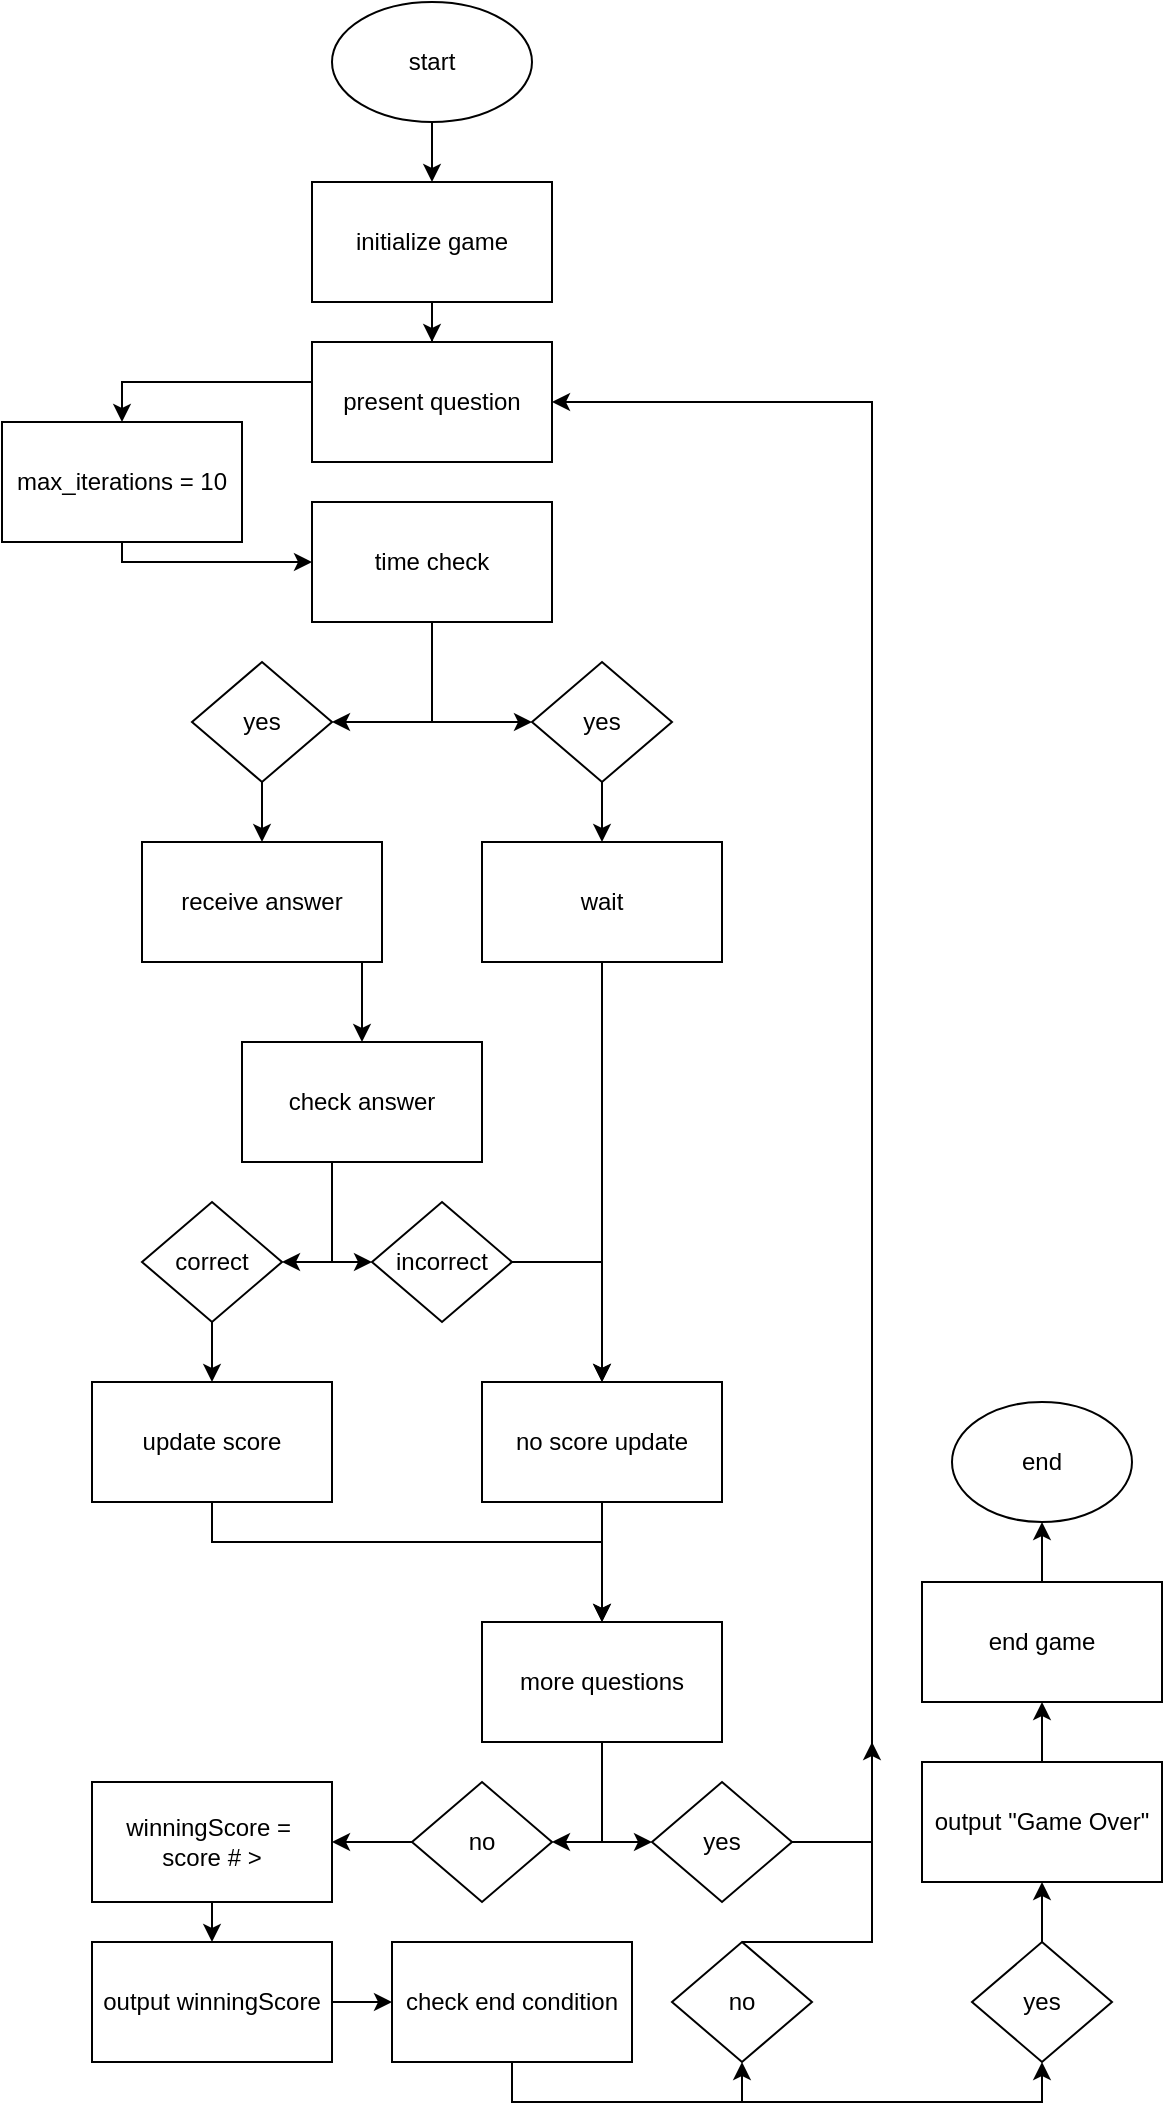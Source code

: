 <mxfile version="24.7.5">
  <diagram id="C5RBs43oDa-KdzZeNtuy" name="Page-1">
    <mxGraphModel dx="1606" dy="1254" grid="1" gridSize="10" guides="1" tooltips="1" connect="1" arrows="1" fold="1" page="1" pageScale="1" pageWidth="827" pageHeight="1169" math="0" shadow="0">
      <root>
        <mxCell id="WIyWlLk6GJQsqaUBKTNV-0" />
        <mxCell id="WIyWlLk6GJQsqaUBKTNV-1" parent="WIyWlLk6GJQsqaUBKTNV-0" />
        <mxCell id="8iNfwSm6mcZI2EN7qWGY-2" value="" style="edgeStyle=orthogonalEdgeStyle;rounded=0;orthogonalLoop=1;jettySize=auto;html=1;" edge="1" parent="WIyWlLk6GJQsqaUBKTNV-1" source="8iNfwSm6mcZI2EN7qWGY-0" target="8iNfwSm6mcZI2EN7qWGY-1">
          <mxGeometry relative="1" as="geometry" />
        </mxCell>
        <mxCell id="8iNfwSm6mcZI2EN7qWGY-0" value="start" style="ellipse;whiteSpace=wrap;html=1;" vertex="1" parent="WIyWlLk6GJQsqaUBKTNV-1">
          <mxGeometry x="140" y="100" width="100" height="60" as="geometry" />
        </mxCell>
        <mxCell id="8iNfwSm6mcZI2EN7qWGY-4" value="" style="edgeStyle=orthogonalEdgeStyle;rounded=0;orthogonalLoop=1;jettySize=auto;html=1;" edge="1" parent="WIyWlLk6GJQsqaUBKTNV-1" source="8iNfwSm6mcZI2EN7qWGY-1" target="8iNfwSm6mcZI2EN7qWGY-3">
          <mxGeometry relative="1" as="geometry" />
        </mxCell>
        <mxCell id="8iNfwSm6mcZI2EN7qWGY-1" value="initialize game" style="rounded=0;whiteSpace=wrap;html=1;" vertex="1" parent="WIyWlLk6GJQsqaUBKTNV-1">
          <mxGeometry x="130" y="190" width="120" height="60" as="geometry" />
        </mxCell>
        <mxCell id="8iNfwSm6mcZI2EN7qWGY-180" style="edgeStyle=orthogonalEdgeStyle;rounded=0;orthogonalLoop=1;jettySize=auto;html=1;entryX=0.5;entryY=0;entryDx=0;entryDy=0;" edge="1" parent="WIyWlLk6GJQsqaUBKTNV-1" source="8iNfwSm6mcZI2EN7qWGY-3" target="8iNfwSm6mcZI2EN7qWGY-179">
          <mxGeometry relative="1" as="geometry">
            <Array as="points">
              <mxPoint x="35" y="290" />
            </Array>
          </mxGeometry>
        </mxCell>
        <mxCell id="8iNfwSm6mcZI2EN7qWGY-3" value="present question" style="rounded=0;whiteSpace=wrap;html=1;" vertex="1" parent="WIyWlLk6GJQsqaUBKTNV-1">
          <mxGeometry x="130" y="270" width="120" height="60" as="geometry" />
        </mxCell>
        <mxCell id="8iNfwSm6mcZI2EN7qWGY-11" style="edgeStyle=orthogonalEdgeStyle;rounded=0;orthogonalLoop=1;jettySize=auto;html=1;entryX=1;entryY=0.5;entryDx=0;entryDy=0;" edge="1" parent="WIyWlLk6GJQsqaUBKTNV-1" source="8iNfwSm6mcZI2EN7qWGY-5" target="8iNfwSm6mcZI2EN7qWGY-7">
          <mxGeometry relative="1" as="geometry" />
        </mxCell>
        <mxCell id="8iNfwSm6mcZI2EN7qWGY-12" style="edgeStyle=orthogonalEdgeStyle;rounded=0;orthogonalLoop=1;jettySize=auto;html=1;exitX=0.5;exitY=1;exitDx=0;exitDy=0;entryX=0;entryY=0.5;entryDx=0;entryDy=0;" edge="1" parent="WIyWlLk6GJQsqaUBKTNV-1" source="8iNfwSm6mcZI2EN7qWGY-5" target="8iNfwSm6mcZI2EN7qWGY-8">
          <mxGeometry relative="1" as="geometry" />
        </mxCell>
        <mxCell id="8iNfwSm6mcZI2EN7qWGY-5" value="time check" style="rounded=0;whiteSpace=wrap;html=1;" vertex="1" parent="WIyWlLk6GJQsqaUBKTNV-1">
          <mxGeometry x="130" y="350" width="120" height="60" as="geometry" />
        </mxCell>
        <mxCell id="8iNfwSm6mcZI2EN7qWGY-14" value="" style="edgeStyle=orthogonalEdgeStyle;rounded=0;orthogonalLoop=1;jettySize=auto;html=1;" edge="1" parent="WIyWlLk6GJQsqaUBKTNV-1" source="8iNfwSm6mcZI2EN7qWGY-7" target="8iNfwSm6mcZI2EN7qWGY-13">
          <mxGeometry relative="1" as="geometry" />
        </mxCell>
        <mxCell id="8iNfwSm6mcZI2EN7qWGY-7" value="yes" style="rhombus;whiteSpace=wrap;html=1;" vertex="1" parent="WIyWlLk6GJQsqaUBKTNV-1">
          <mxGeometry x="70" y="430" width="70" height="60" as="geometry" />
        </mxCell>
        <mxCell id="8iNfwSm6mcZI2EN7qWGY-16" value="" style="edgeStyle=orthogonalEdgeStyle;rounded=0;orthogonalLoop=1;jettySize=auto;html=1;" edge="1" parent="WIyWlLk6GJQsqaUBKTNV-1" source="8iNfwSm6mcZI2EN7qWGY-8" target="8iNfwSm6mcZI2EN7qWGY-15">
          <mxGeometry relative="1" as="geometry" />
        </mxCell>
        <mxCell id="8iNfwSm6mcZI2EN7qWGY-8" value="yes" style="rhombus;whiteSpace=wrap;html=1;" vertex="1" parent="WIyWlLk6GJQsqaUBKTNV-1">
          <mxGeometry x="240" y="430" width="70" height="60" as="geometry" />
        </mxCell>
        <mxCell id="8iNfwSm6mcZI2EN7qWGY-18" style="edgeStyle=orthogonalEdgeStyle;rounded=0;orthogonalLoop=1;jettySize=auto;html=1;entryX=0.5;entryY=0;entryDx=0;entryDy=0;" edge="1" parent="WIyWlLk6GJQsqaUBKTNV-1" source="8iNfwSm6mcZI2EN7qWGY-13" target="8iNfwSm6mcZI2EN7qWGY-17">
          <mxGeometry relative="1" as="geometry">
            <Array as="points">
              <mxPoint x="155" y="600" />
              <mxPoint x="155" y="600" />
            </Array>
          </mxGeometry>
        </mxCell>
        <mxCell id="8iNfwSm6mcZI2EN7qWGY-13" value="receive answer" style="rounded=0;whiteSpace=wrap;html=1;" vertex="1" parent="WIyWlLk6GJQsqaUBKTNV-1">
          <mxGeometry x="45" y="520" width="120" height="60" as="geometry" />
        </mxCell>
        <mxCell id="8iNfwSm6mcZI2EN7qWGY-24" style="edgeStyle=orthogonalEdgeStyle;rounded=0;orthogonalLoop=1;jettySize=auto;html=1;" edge="1" parent="WIyWlLk6GJQsqaUBKTNV-1" source="8iNfwSm6mcZI2EN7qWGY-15" target="8iNfwSm6mcZI2EN7qWGY-23">
          <mxGeometry relative="1" as="geometry" />
        </mxCell>
        <mxCell id="8iNfwSm6mcZI2EN7qWGY-15" value="wait" style="rounded=0;whiteSpace=wrap;html=1;" vertex="1" parent="WIyWlLk6GJQsqaUBKTNV-1">
          <mxGeometry x="215" y="520" width="120" height="60" as="geometry" />
        </mxCell>
        <mxCell id="8iNfwSm6mcZI2EN7qWGY-21" style="edgeStyle=orthogonalEdgeStyle;rounded=0;orthogonalLoop=1;jettySize=auto;html=1;entryX=0;entryY=0.5;entryDx=0;entryDy=0;" edge="1" parent="WIyWlLk6GJQsqaUBKTNV-1" source="8iNfwSm6mcZI2EN7qWGY-17" target="8iNfwSm6mcZI2EN7qWGY-20">
          <mxGeometry relative="1" as="geometry">
            <Array as="points">
              <mxPoint x="140" y="730" />
            </Array>
          </mxGeometry>
        </mxCell>
        <mxCell id="8iNfwSm6mcZI2EN7qWGY-22" style="edgeStyle=orthogonalEdgeStyle;rounded=0;orthogonalLoop=1;jettySize=auto;html=1;entryX=1;entryY=0.5;entryDx=0;entryDy=0;" edge="1" parent="WIyWlLk6GJQsqaUBKTNV-1" source="8iNfwSm6mcZI2EN7qWGY-17" target="8iNfwSm6mcZI2EN7qWGY-19">
          <mxGeometry relative="1" as="geometry">
            <Array as="points">
              <mxPoint x="140" y="730" />
            </Array>
          </mxGeometry>
        </mxCell>
        <mxCell id="8iNfwSm6mcZI2EN7qWGY-17" value="check answer" style="rounded=0;whiteSpace=wrap;html=1;" vertex="1" parent="WIyWlLk6GJQsqaUBKTNV-1">
          <mxGeometry x="95" y="620" width="120" height="60" as="geometry" />
        </mxCell>
        <mxCell id="8iNfwSm6mcZI2EN7qWGY-29" value="" style="edgeStyle=orthogonalEdgeStyle;rounded=0;orthogonalLoop=1;jettySize=auto;html=1;" edge="1" parent="WIyWlLk6GJQsqaUBKTNV-1" source="8iNfwSm6mcZI2EN7qWGY-19" target="8iNfwSm6mcZI2EN7qWGY-28">
          <mxGeometry relative="1" as="geometry" />
        </mxCell>
        <mxCell id="8iNfwSm6mcZI2EN7qWGY-19" value="correct" style="rhombus;whiteSpace=wrap;html=1;" vertex="1" parent="WIyWlLk6GJQsqaUBKTNV-1">
          <mxGeometry x="45" y="700" width="70" height="60" as="geometry" />
        </mxCell>
        <mxCell id="8iNfwSm6mcZI2EN7qWGY-25" style="edgeStyle=orthogonalEdgeStyle;rounded=0;orthogonalLoop=1;jettySize=auto;html=1;entryX=0.5;entryY=0;entryDx=0;entryDy=0;" edge="1" parent="WIyWlLk6GJQsqaUBKTNV-1" source="8iNfwSm6mcZI2EN7qWGY-20" target="8iNfwSm6mcZI2EN7qWGY-23">
          <mxGeometry relative="1" as="geometry">
            <Array as="points">
              <mxPoint x="275" y="730" />
            </Array>
          </mxGeometry>
        </mxCell>
        <mxCell id="8iNfwSm6mcZI2EN7qWGY-20" value="incorrect" style="rhombus;whiteSpace=wrap;html=1;" vertex="1" parent="WIyWlLk6GJQsqaUBKTNV-1">
          <mxGeometry x="160" y="700" width="70" height="60" as="geometry" />
        </mxCell>
        <mxCell id="8iNfwSm6mcZI2EN7qWGY-30" value="" style="edgeStyle=orthogonalEdgeStyle;rounded=0;orthogonalLoop=1;jettySize=auto;html=1;" edge="1" parent="WIyWlLk6GJQsqaUBKTNV-1" source="8iNfwSm6mcZI2EN7qWGY-23" target="8iNfwSm6mcZI2EN7qWGY-27">
          <mxGeometry relative="1" as="geometry" />
        </mxCell>
        <mxCell id="8iNfwSm6mcZI2EN7qWGY-23" value="no score update" style="rounded=0;whiteSpace=wrap;html=1;" vertex="1" parent="WIyWlLk6GJQsqaUBKTNV-1">
          <mxGeometry x="215" y="790" width="120" height="60" as="geometry" />
        </mxCell>
        <mxCell id="8iNfwSm6mcZI2EN7qWGY-175" style="edgeStyle=orthogonalEdgeStyle;rounded=0;orthogonalLoop=1;jettySize=auto;html=1;entryX=1;entryY=0.5;entryDx=0;entryDy=0;" edge="1" parent="WIyWlLk6GJQsqaUBKTNV-1" source="8iNfwSm6mcZI2EN7qWGY-27" target="8iNfwSm6mcZI2EN7qWGY-174">
          <mxGeometry relative="1" as="geometry" />
        </mxCell>
        <mxCell id="8iNfwSm6mcZI2EN7qWGY-176" style="edgeStyle=orthogonalEdgeStyle;rounded=0;orthogonalLoop=1;jettySize=auto;html=1;entryX=0;entryY=0.5;entryDx=0;entryDy=0;" edge="1" parent="WIyWlLk6GJQsqaUBKTNV-1" source="8iNfwSm6mcZI2EN7qWGY-27" target="8iNfwSm6mcZI2EN7qWGY-173">
          <mxGeometry relative="1" as="geometry" />
        </mxCell>
        <mxCell id="8iNfwSm6mcZI2EN7qWGY-27" value="more questions" style="rounded=0;whiteSpace=wrap;html=1;" vertex="1" parent="WIyWlLk6GJQsqaUBKTNV-1">
          <mxGeometry x="215" y="910" width="120" height="60" as="geometry" />
        </mxCell>
        <mxCell id="8iNfwSm6mcZI2EN7qWGY-31" style="edgeStyle=orthogonalEdgeStyle;rounded=0;orthogonalLoop=1;jettySize=auto;html=1;entryX=0.5;entryY=0;entryDx=0;entryDy=0;" edge="1" parent="WIyWlLk6GJQsqaUBKTNV-1" source="8iNfwSm6mcZI2EN7qWGY-28" target="8iNfwSm6mcZI2EN7qWGY-27">
          <mxGeometry relative="1" as="geometry">
            <Array as="points">
              <mxPoint x="80" y="870" />
              <mxPoint x="275" y="870" />
            </Array>
          </mxGeometry>
        </mxCell>
        <mxCell id="8iNfwSm6mcZI2EN7qWGY-28" value="update score" style="rounded=0;whiteSpace=wrap;html=1;" vertex="1" parent="WIyWlLk6GJQsqaUBKTNV-1">
          <mxGeometry x="20" y="790" width="120" height="60" as="geometry" />
        </mxCell>
        <mxCell id="8iNfwSm6mcZI2EN7qWGY-178" style="edgeStyle=orthogonalEdgeStyle;rounded=0;orthogonalLoop=1;jettySize=auto;html=1;entryX=1;entryY=0.5;entryDx=0;entryDy=0;" edge="1" parent="WIyWlLk6GJQsqaUBKTNV-1" source="8iNfwSm6mcZI2EN7qWGY-173" target="8iNfwSm6mcZI2EN7qWGY-3">
          <mxGeometry relative="1" as="geometry">
            <Array as="points">
              <mxPoint x="410" y="1020" />
              <mxPoint x="410" y="300" />
            </Array>
          </mxGeometry>
        </mxCell>
        <mxCell id="8iNfwSm6mcZI2EN7qWGY-173" value="yes" style="rhombus;whiteSpace=wrap;html=1;" vertex="1" parent="WIyWlLk6GJQsqaUBKTNV-1">
          <mxGeometry x="300" y="990" width="70" height="60" as="geometry" />
        </mxCell>
        <mxCell id="8iNfwSm6mcZI2EN7qWGY-184" value="" style="edgeStyle=orthogonalEdgeStyle;rounded=0;orthogonalLoop=1;jettySize=auto;html=1;" edge="1" parent="WIyWlLk6GJQsqaUBKTNV-1" source="8iNfwSm6mcZI2EN7qWGY-174" target="8iNfwSm6mcZI2EN7qWGY-183">
          <mxGeometry relative="1" as="geometry" />
        </mxCell>
        <mxCell id="8iNfwSm6mcZI2EN7qWGY-174" value="no" style="rhombus;whiteSpace=wrap;html=1;" vertex="1" parent="WIyWlLk6GJQsqaUBKTNV-1">
          <mxGeometry x="180" y="990" width="70" height="60" as="geometry" />
        </mxCell>
        <mxCell id="8iNfwSm6mcZI2EN7qWGY-181" style="edgeStyle=orthogonalEdgeStyle;rounded=0;orthogonalLoop=1;jettySize=auto;html=1;entryX=0;entryY=0.5;entryDx=0;entryDy=0;" edge="1" parent="WIyWlLk6GJQsqaUBKTNV-1" source="8iNfwSm6mcZI2EN7qWGY-179" target="8iNfwSm6mcZI2EN7qWGY-5">
          <mxGeometry relative="1" as="geometry">
            <Array as="points">
              <mxPoint x="35" y="380" />
            </Array>
          </mxGeometry>
        </mxCell>
        <mxCell id="8iNfwSm6mcZI2EN7qWGY-179" value="max_iterations = 10" style="rounded=0;whiteSpace=wrap;html=1;" vertex="1" parent="WIyWlLk6GJQsqaUBKTNV-1">
          <mxGeometry x="-25" y="310" width="120" height="60" as="geometry" />
        </mxCell>
        <mxCell id="8iNfwSm6mcZI2EN7qWGY-186" style="edgeStyle=orthogonalEdgeStyle;rounded=0;orthogonalLoop=1;jettySize=auto;html=1;exitX=0.5;exitY=1;exitDx=0;exitDy=0;entryX=0.5;entryY=0;entryDx=0;entryDy=0;" edge="1" parent="WIyWlLk6GJQsqaUBKTNV-1" source="8iNfwSm6mcZI2EN7qWGY-183" target="8iNfwSm6mcZI2EN7qWGY-185">
          <mxGeometry relative="1" as="geometry" />
        </mxCell>
        <mxCell id="8iNfwSm6mcZI2EN7qWGY-183" value="winningScore =&amp;nbsp;&lt;div&gt;score # &amp;gt;&lt;/div&gt;" style="rounded=0;whiteSpace=wrap;html=1;" vertex="1" parent="WIyWlLk6GJQsqaUBKTNV-1">
          <mxGeometry x="20" y="990" width="120" height="60" as="geometry" />
        </mxCell>
        <mxCell id="8iNfwSm6mcZI2EN7qWGY-188" value="" style="edgeStyle=orthogonalEdgeStyle;rounded=0;orthogonalLoop=1;jettySize=auto;html=1;" edge="1" parent="WIyWlLk6GJQsqaUBKTNV-1" source="8iNfwSm6mcZI2EN7qWGY-185" target="8iNfwSm6mcZI2EN7qWGY-187">
          <mxGeometry relative="1" as="geometry" />
        </mxCell>
        <mxCell id="8iNfwSm6mcZI2EN7qWGY-185" value="output winningScore" style="rounded=0;whiteSpace=wrap;html=1;" vertex="1" parent="WIyWlLk6GJQsqaUBKTNV-1">
          <mxGeometry x="20" y="1070" width="120" height="60" as="geometry" />
        </mxCell>
        <mxCell id="8iNfwSm6mcZI2EN7qWGY-191" style="edgeStyle=orthogonalEdgeStyle;rounded=0;orthogonalLoop=1;jettySize=auto;html=1;entryX=0.5;entryY=1;entryDx=0;entryDy=0;" edge="1" parent="WIyWlLk6GJQsqaUBKTNV-1" source="8iNfwSm6mcZI2EN7qWGY-187" target="8iNfwSm6mcZI2EN7qWGY-189">
          <mxGeometry relative="1" as="geometry">
            <Array as="points">
              <mxPoint x="230" y="1150" />
              <mxPoint x="345" y="1150" />
            </Array>
          </mxGeometry>
        </mxCell>
        <mxCell id="8iNfwSm6mcZI2EN7qWGY-192" style="edgeStyle=orthogonalEdgeStyle;rounded=0;orthogonalLoop=1;jettySize=auto;html=1;entryX=0.5;entryY=1;entryDx=0;entryDy=0;" edge="1" parent="WIyWlLk6GJQsqaUBKTNV-1" source="8iNfwSm6mcZI2EN7qWGY-187" target="8iNfwSm6mcZI2EN7qWGY-190">
          <mxGeometry relative="1" as="geometry">
            <Array as="points">
              <mxPoint x="230" y="1150" />
              <mxPoint x="495" y="1150" />
            </Array>
          </mxGeometry>
        </mxCell>
        <mxCell id="8iNfwSm6mcZI2EN7qWGY-187" value="check end condition" style="rounded=0;whiteSpace=wrap;html=1;" vertex="1" parent="WIyWlLk6GJQsqaUBKTNV-1">
          <mxGeometry x="170" y="1070" width="120" height="60" as="geometry" />
        </mxCell>
        <mxCell id="8iNfwSm6mcZI2EN7qWGY-195" style="edgeStyle=orthogonalEdgeStyle;rounded=0;orthogonalLoop=1;jettySize=auto;html=1;exitX=0.5;exitY=0;exitDx=0;exitDy=0;" edge="1" parent="WIyWlLk6GJQsqaUBKTNV-1" source="8iNfwSm6mcZI2EN7qWGY-189">
          <mxGeometry relative="1" as="geometry">
            <mxPoint x="410" y="970" as="targetPoint" />
            <Array as="points">
              <mxPoint x="410" y="1070" />
            </Array>
          </mxGeometry>
        </mxCell>
        <mxCell id="8iNfwSm6mcZI2EN7qWGY-189" value="no" style="rhombus;whiteSpace=wrap;html=1;" vertex="1" parent="WIyWlLk6GJQsqaUBKTNV-1">
          <mxGeometry x="310" y="1070" width="70" height="60" as="geometry" />
        </mxCell>
        <mxCell id="8iNfwSm6mcZI2EN7qWGY-197" value="" style="edgeStyle=orthogonalEdgeStyle;rounded=0;orthogonalLoop=1;jettySize=auto;html=1;" edge="1" parent="WIyWlLk6GJQsqaUBKTNV-1" source="8iNfwSm6mcZI2EN7qWGY-190" target="8iNfwSm6mcZI2EN7qWGY-196">
          <mxGeometry relative="1" as="geometry" />
        </mxCell>
        <mxCell id="8iNfwSm6mcZI2EN7qWGY-190" value="yes" style="rhombus;whiteSpace=wrap;html=1;" vertex="1" parent="WIyWlLk6GJQsqaUBKTNV-1">
          <mxGeometry x="460" y="1070" width="70" height="60" as="geometry" />
        </mxCell>
        <mxCell id="8iNfwSm6mcZI2EN7qWGY-199" value="" style="edgeStyle=orthogonalEdgeStyle;rounded=0;orthogonalLoop=1;jettySize=auto;html=1;" edge="1" parent="WIyWlLk6GJQsqaUBKTNV-1" source="8iNfwSm6mcZI2EN7qWGY-196" target="8iNfwSm6mcZI2EN7qWGY-198">
          <mxGeometry relative="1" as="geometry" />
        </mxCell>
        <mxCell id="8iNfwSm6mcZI2EN7qWGY-196" value="output &quot;Game Over&quot;" style="rounded=0;whiteSpace=wrap;html=1;" vertex="1" parent="WIyWlLk6GJQsqaUBKTNV-1">
          <mxGeometry x="435" y="980" width="120" height="60" as="geometry" />
        </mxCell>
        <mxCell id="8iNfwSm6mcZI2EN7qWGY-201" value="" style="edgeStyle=orthogonalEdgeStyle;rounded=0;orthogonalLoop=1;jettySize=auto;html=1;" edge="1" parent="WIyWlLk6GJQsqaUBKTNV-1" source="8iNfwSm6mcZI2EN7qWGY-198" target="8iNfwSm6mcZI2EN7qWGY-200">
          <mxGeometry relative="1" as="geometry" />
        </mxCell>
        <mxCell id="8iNfwSm6mcZI2EN7qWGY-198" value="end game" style="rounded=0;whiteSpace=wrap;html=1;" vertex="1" parent="WIyWlLk6GJQsqaUBKTNV-1">
          <mxGeometry x="435" y="890" width="120" height="60" as="geometry" />
        </mxCell>
        <mxCell id="8iNfwSm6mcZI2EN7qWGY-200" value="end" style="ellipse;whiteSpace=wrap;html=1;" vertex="1" parent="WIyWlLk6GJQsqaUBKTNV-1">
          <mxGeometry x="450" y="800" width="90" height="60" as="geometry" />
        </mxCell>
      </root>
    </mxGraphModel>
  </diagram>
</mxfile>
